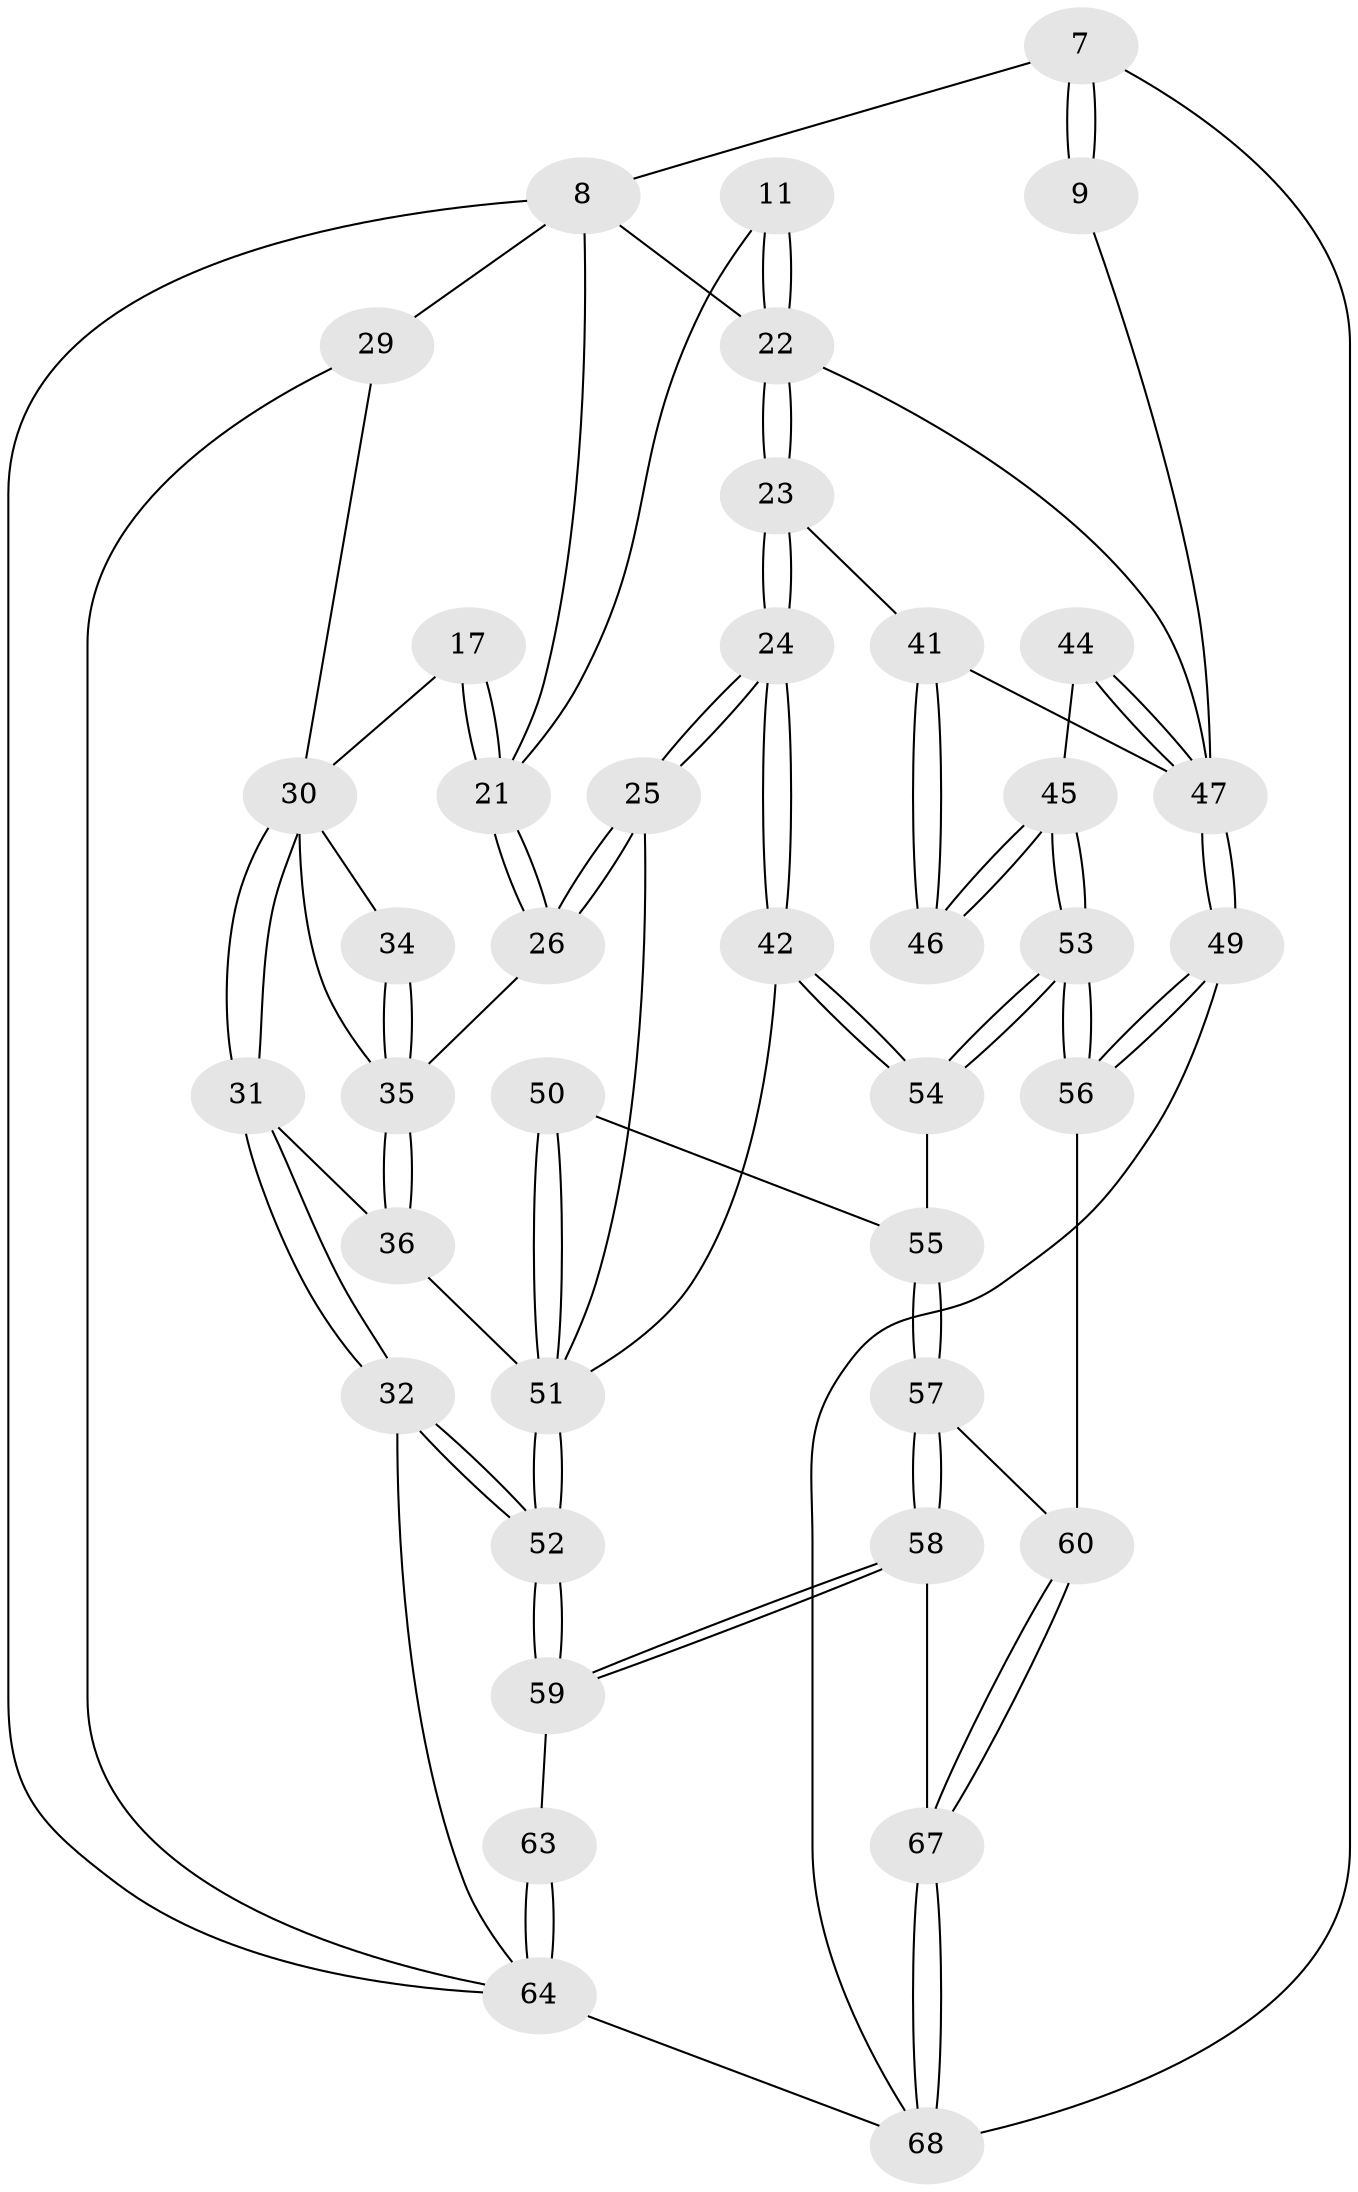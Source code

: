 // original degree distribution, {3: 0.029411764705882353, 6: 0.23529411764705882, 4: 0.2647058823529412, 5: 0.47058823529411764}
// Generated by graph-tools (version 1.1) at 2025/04/03/04/25 22:04:52]
// undirected, 40 vertices, 95 edges
graph export_dot {
graph [start="1"]
  node [color=gray90,style=filled];
  7 [pos="+0.8304208172133722+0.09483990322121774",super="+1+2"];
  8 [pos="+0.7809891878967793+0.11438029431384987",super="+6+4"];
  9 [pos="+1+0.25444856314110925"];
  11 [pos="+0.6027890941250573+0.19336044503776753"];
  17 [pos="+0.21073483778691285+0.22849006535621785"];
  21 [pos="+0.39450946323586256+0.39279128354763526",super="+12+13"];
  22 [pos="+0.660938109052989+0.39881469021632204",super="+16"];
  23 [pos="+0.6503761700969402+0.4874953324955907"];
  24 [pos="+0.6469572608295115+0.49001834910544073"];
  25 [pos="+0.4035011533100708+0.4120038964698155"];
  26 [pos="+0.3939414644471135+0.3981696693324534"];
  29 [pos="+0+0.20913991399889745",super="+20"];
  30 [pos="+0.09880358711300696+0.4535301757877968",super="+19+18"];
  31 [pos="+0.05170795671955064+0.5449635393081294"];
  32 [pos="+0.013988145835452713+0.5735002912537399"];
  34 [pos="+0.14015744018578277+0.4554483169392457"];
  35 [pos="+0.23224361988458028+0.4983153772788323",super="+27+28"];
  36 [pos="+0.231908288463568+0.5391409239879241"];
  41 [pos="+0.685227748472216+0.4970555326914967",super="+40"];
  42 [pos="+0.6199096241378246+0.5477926470863751"];
  44 [pos="+0.9165024829468684+0.5968400069553487"];
  45 [pos="+0.8278466521333531+0.6535383441933345"];
  46 [pos="+0.8263103882268568+0.651304244004747"];
  47 [pos="+1+0.7747729171349429",super="+14+39"];
  49 [pos="+1+1"];
  50 [pos="+0.36575606392298166+0.7006460261333824"];
  51 [pos="+0.28849573773353443+0.7246958211090063",super="+38+43"];
  52 [pos="+0.2741992412531691+0.7459339439665795"];
  53 [pos="+0.8338992194506015+0.7598611637768748"];
  54 [pos="+0.6108613601693093+0.6456506844548782"];
  55 [pos="+0.571003342604903+0.7287774740346878"];
  56 [pos="+0.8493734231201225+0.7958838571578837"];
  57 [pos="+0.5900359928683364+0.8226095505663318"];
  58 [pos="+0.31350400556857166+0.9051381205856714"];
  59 [pos="+0.2726664196141321+0.7521635708711671"];
  60 [pos="+0.6180516613274933+0.8549465036932784"];
  63 [pos="+0.13581550532454603+0.7848128296553963"];
  64 [pos="+0+1",super="+62+61"];
  67 [pos="+0.6183909516086951+0.8671039856868435",super="+65"];
  68 [pos="+0.6957079406622872+1",super="+48+66"];
  7 -- 8 [weight=2];
  7 -- 9 [weight=2];
  7 -- 9;
  7 -- 68;
  8 -- 21;
  8 -- 29 [weight=2];
  8 -- 64;
  8 -- 22;
  9 -- 47;
  11 -- 22 [weight=2];
  11 -- 22;
  11 -- 21;
  17 -- 21 [weight=2];
  17 -- 21;
  17 -- 30;
  21 -- 26;
  21 -- 26;
  22 -- 23;
  22 -- 23;
  22 -- 47;
  23 -- 24;
  23 -- 24;
  23 -- 41;
  24 -- 25;
  24 -- 25;
  24 -- 42;
  24 -- 42;
  25 -- 26;
  25 -- 26;
  25 -- 51;
  26 -- 35;
  29 -- 30;
  29 -- 64;
  30 -- 31;
  30 -- 31;
  30 -- 34;
  30 -- 35;
  31 -- 32;
  31 -- 32;
  31 -- 36;
  32 -- 52;
  32 -- 52;
  32 -- 64;
  34 -- 35 [weight=2];
  34 -- 35;
  35 -- 36;
  35 -- 36;
  36 -- 51;
  41 -- 46 [weight=2];
  41 -- 46;
  41 -- 47;
  42 -- 54;
  42 -- 54;
  42 -- 51;
  44 -- 45;
  44 -- 47 [weight=2];
  44 -- 47;
  45 -- 46;
  45 -- 46;
  45 -- 53;
  45 -- 53;
  47 -- 49;
  47 -- 49;
  49 -- 56;
  49 -- 56;
  49 -- 68;
  50 -- 51 [weight=2];
  50 -- 51;
  50 -- 55;
  51 -- 52;
  51 -- 52;
  52 -- 59;
  52 -- 59;
  53 -- 54;
  53 -- 54;
  53 -- 56;
  53 -- 56;
  54 -- 55;
  55 -- 57;
  55 -- 57;
  56 -- 60;
  57 -- 58;
  57 -- 58;
  57 -- 60;
  58 -- 59;
  58 -- 59;
  58 -- 67;
  59 -- 63;
  60 -- 67;
  60 -- 67;
  63 -- 64 [weight=2];
  63 -- 64;
  64 -- 68 [weight=2];
  67 -- 68 [weight=2];
  67 -- 68;
}

